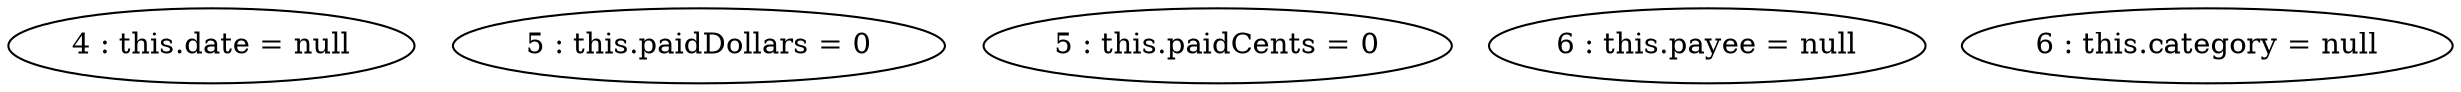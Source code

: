 digraph G {
"4 : this.date = null"
"5 : this.paidDollars = 0"
"5 : this.paidCents = 0"
"6 : this.payee = null"
"6 : this.category = null"
}